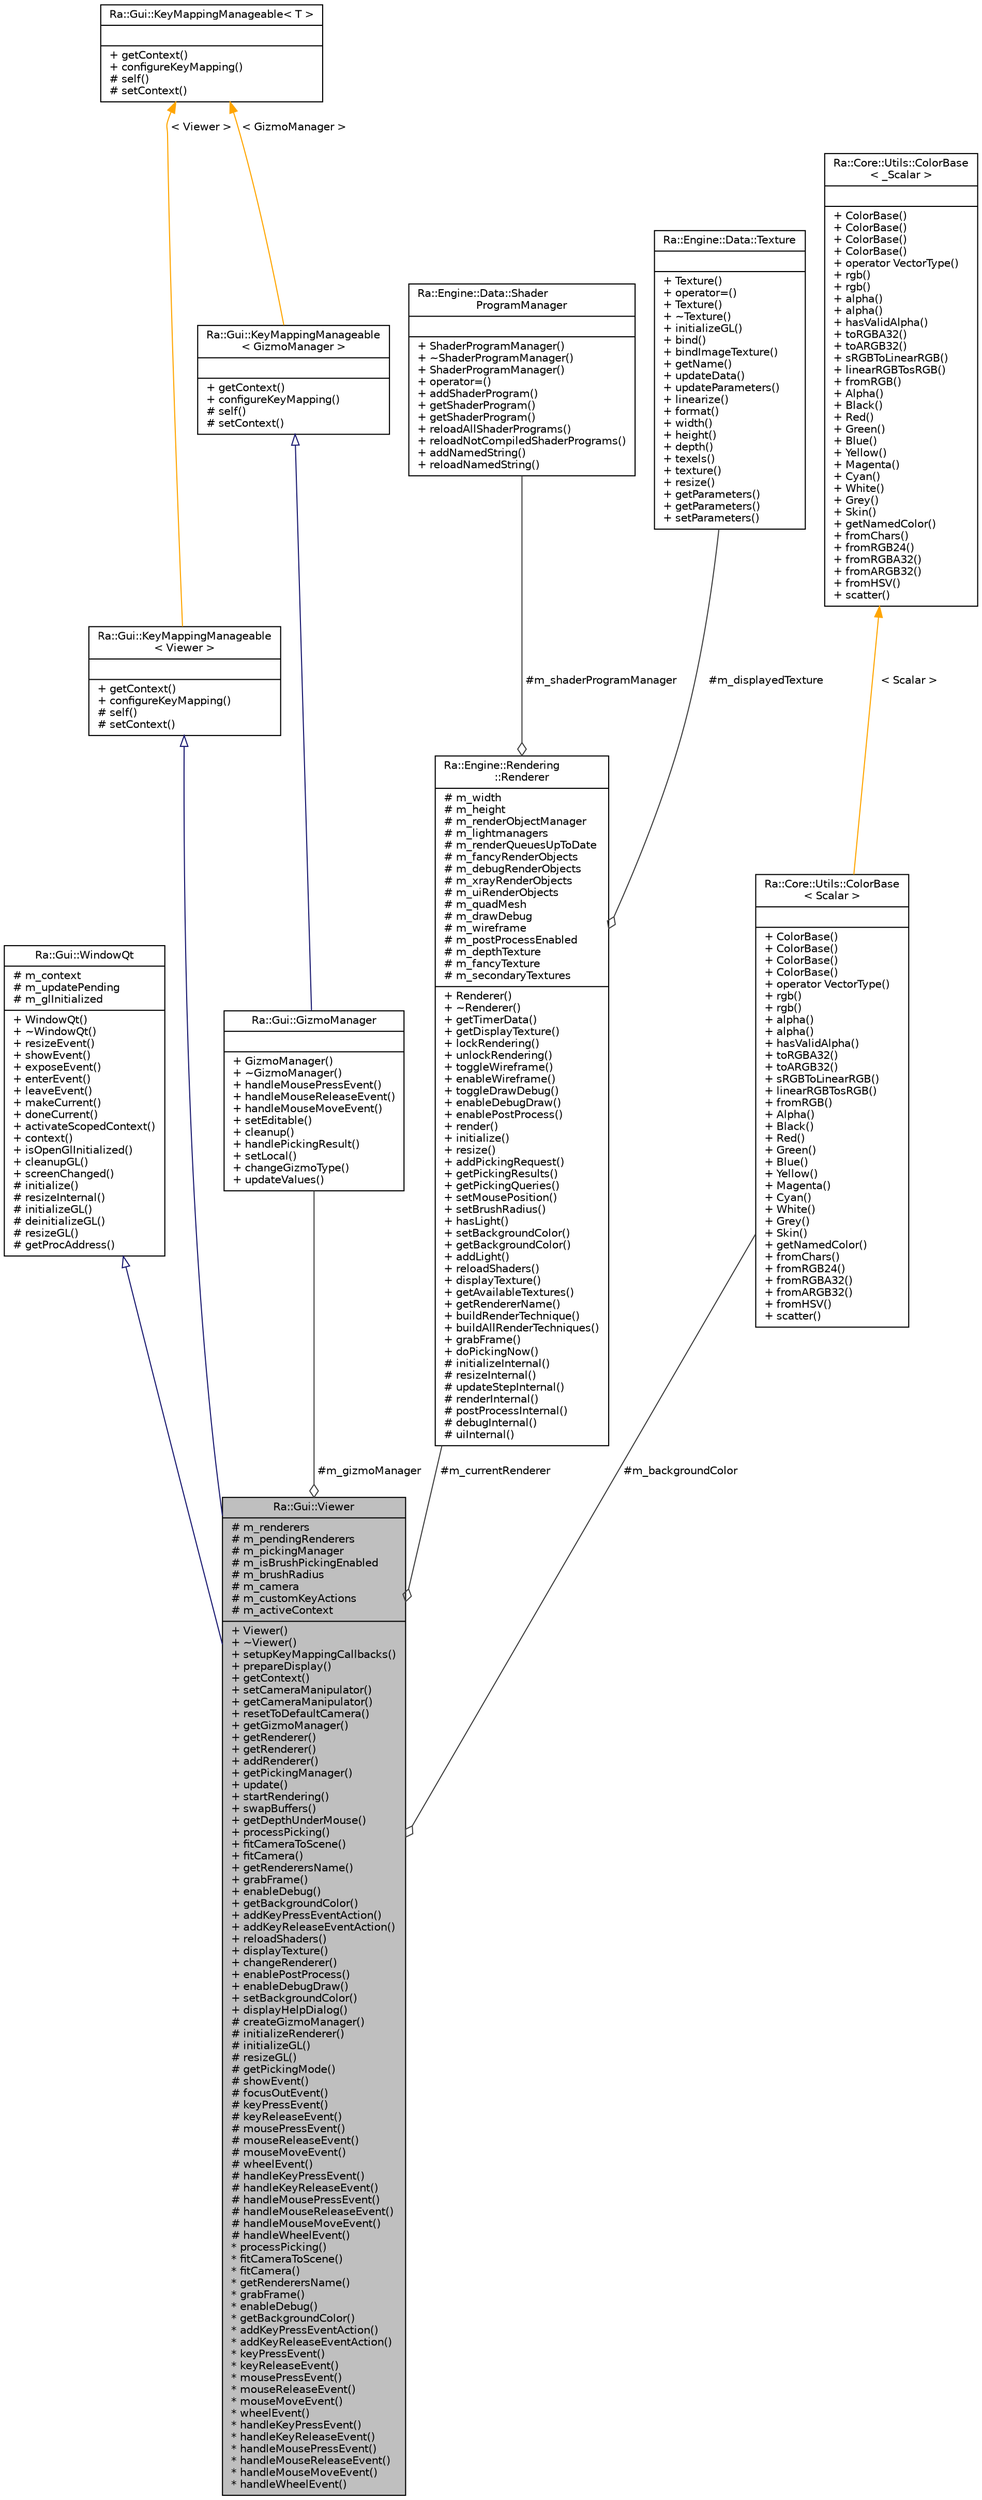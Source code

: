 digraph "Ra::Gui::Viewer"
{
 // INTERACTIVE_SVG=YES
 // LATEX_PDF_SIZE
  edge [fontname="Helvetica",fontsize="10",labelfontname="Helvetica",labelfontsize="10"];
  node [fontname="Helvetica",fontsize="10",shape=record];
  Node1 [label="{Ra::Gui::Viewer\n|# m_renderers\l# m_pendingRenderers\l# m_pickingManager\l# m_isBrushPickingEnabled\l# m_brushRadius\l# m_camera\l# m_customKeyActions\l# m_activeContext\l|+ Viewer()\l+ ~Viewer()\l+ setupKeyMappingCallbacks()\l+ prepareDisplay()\l+ getContext()\l+ setCameraManipulator()\l+ getCameraManipulator()\l+ resetToDefaultCamera()\l+ getGizmoManager()\l+ getRenderer()\l+ getRenderer()\l+ addRenderer()\l+ getPickingManager()\l+ update()\l+ startRendering()\l+ swapBuffers()\l+ getDepthUnderMouse()\l+ processPicking()\l+ fitCameraToScene()\l+ fitCamera()\l+ getRenderersName()\l+ grabFrame()\l+ enableDebug()\l+ getBackgroundColor()\l+ addKeyPressEventAction()\l+ addKeyReleaseEventAction()\l+ reloadShaders()\l+ displayTexture()\l+ changeRenderer()\l+ enablePostProcess()\l+ enableDebugDraw()\l+ setBackgroundColor()\l+ displayHelpDialog()\l# createGizmoManager()\l# initializeRenderer()\l# initializeGL()\l# resizeGL()\l# getPickingMode()\l# showEvent()\l# focusOutEvent()\l# keyPressEvent()\l# keyReleaseEvent()\l# mousePressEvent()\l# mouseReleaseEvent()\l# mouseMoveEvent()\l# wheelEvent()\l# handleKeyPressEvent()\l# handleKeyReleaseEvent()\l# handleMousePressEvent()\l# handleMouseReleaseEvent()\l# handleMouseMoveEvent()\l# handleWheelEvent()\l* processPicking()\l* fitCameraToScene()\l* fitCamera()\l* getRenderersName()\l* grabFrame()\l* enableDebug()\l* getBackgroundColor()\l* addKeyPressEventAction()\l* addKeyReleaseEventAction()\l* keyPressEvent()\l* keyReleaseEvent()\l* mousePressEvent()\l* mouseReleaseEvent()\l* mouseMoveEvent()\l* wheelEvent()\l* handleKeyPressEvent()\l* handleKeyReleaseEvent()\l* handleMousePressEvent()\l* handleMouseReleaseEvent()\l* handleMouseMoveEvent()\l* handleWheelEvent()\l}",height=0.2,width=0.4,color="black", fillcolor="grey75", style="filled", fontcolor="black",tooltip=" "];
  Node2 -> Node1 [dir="back",color="midnightblue",fontsize="10",style="solid",arrowtail="onormal",fontname="Helvetica"];
  Node2 [label="{Ra::Gui::WindowQt\n|# m_context\l# m_updatePending\l# m_glInitialized\l|+ WindowQt()\l+ ~WindowQt()\l+ resizeEvent()\l+ showEvent()\l+ exposeEvent()\l+ enterEvent()\l+ leaveEvent()\l+ makeCurrent()\l+ doneCurrent()\l+ activateScopedContext()\l+ context()\l+ isOpenGlInitialized()\l+ cleanupGL()\l+ screenChanged()\l# initialize()\l# resizeInternal()\l# initializeGL()\l# deinitializeGL()\l# resizeGL()\l# getProcAddress()\l}",height=0.2,width=0.4,color="black", fillcolor="white", style="filled",URL="$classRa_1_1Gui_1_1WindowQt.html",tooltip="Base class for OpenGL widgets, compatble with Qt and globjects/glbindings."];
  Node3 -> Node1 [dir="back",color="midnightblue",fontsize="10",style="solid",arrowtail="onormal",fontname="Helvetica"];
  Node3 [label="{Ra::Gui::KeyMappingManageable\l\< Viewer \>\n||+ getContext()\l+ configureKeyMapping()\l# self()\l# setContext()\l}",height=0.2,width=0.4,color="black", fillcolor="white", style="filled",URL="$classRa_1_1Gui_1_1KeyMappingManageable.html",tooltip=" "];
  Node4 -> Node3 [dir="back",color="orange",fontsize="10",style="solid",label=" \< Viewer \>" ,fontname="Helvetica"];
  Node4 [label="{Ra::Gui::KeyMappingManageable\< T \>\n||+ getContext()\l+ configureKeyMapping()\l# self()\l# setContext()\l}",height=0.2,width=0.4,color="black", fillcolor="white", style="filled",URL="$classRa_1_1Gui_1_1KeyMappingManageable.html",tooltip=" "];
  Node5 -> Node1 [color="grey25",fontsize="10",style="solid",label=" #m_currentRenderer" ,arrowhead="odiamond",fontname="Helvetica"];
  Node5 [label="{Ra::Engine::Rendering\l::Renderer\n|# m_width\l# m_height\l# m_renderObjectManager\l# m_lightmanagers\l# m_renderQueuesUpToDate\l# m_fancyRenderObjects\l# m_debugRenderObjects\l# m_xrayRenderObjects\l# m_uiRenderObjects\l# m_quadMesh\l# m_drawDebug\l# m_wireframe\l# m_postProcessEnabled\l# m_depthTexture\l# m_fancyTexture\l# m_secondaryTextures\l|+ Renderer()\l+ ~Renderer()\l+ getTimerData()\l+ getDisplayTexture()\l+ lockRendering()\l+ unlockRendering()\l+ toggleWireframe()\l+ enableWireframe()\l+ toggleDrawDebug()\l+ enableDebugDraw()\l+ enablePostProcess()\l+ render()\l+ initialize()\l+ resize()\l+ addPickingRequest()\l+ getPickingResults()\l+ getPickingQueries()\l+ setMousePosition()\l+ setBrushRadius()\l+ hasLight()\l+ setBackgroundColor()\l+ getBackgroundColor()\l+ addLight()\l+ reloadShaders()\l+ displayTexture()\l+ getAvailableTextures()\l+ getRendererName()\l+ buildRenderTechnique()\l+ buildAllRenderTechniques()\l+ grabFrame()\l+ doPickingNow()\l# initializeInternal()\l# resizeInternal()\l# updateStepInternal()\l# renderInternal()\l# postProcessInternal()\l# debugInternal()\l# uiInternal()\l}",height=0.2,width=0.4,color="black", fillcolor="white", style="filled",URL="$classRa_1_1Engine_1_1Rendering_1_1Renderer.html",tooltip=" "];
  Node6 -> Node5 [color="grey25",fontsize="10",style="solid",label=" #m_shaderProgramManager" ,arrowhead="odiamond",fontname="Helvetica"];
  Node6 [label="{Ra::Engine::Data::Shader\lProgramManager\n||+ ShaderProgramManager()\l+ ~ShaderProgramManager()\l+ ShaderProgramManager()\l+ operator=()\l+ addShaderProgram()\l+ getShaderProgram()\l+ getShaderProgram()\l+ reloadAllShaderPrograms()\l+ reloadNotCompiledShaderPrograms()\l+ addNamedString()\l+ reloadNamedString()\l}",height=0.2,width=0.4,color="black", fillcolor="white", style="filled",URL="$classRa_1_1Engine_1_1Data_1_1ShaderProgramManager.html",tooltip=" "];
  Node7 -> Node5 [color="grey25",fontsize="10",style="solid",label=" #m_displayedTexture" ,arrowhead="odiamond",fontname="Helvetica"];
  Node7 [label="{Ra::Engine::Data::Texture\n||+ Texture()\l+ operator=()\l+ Texture()\l+ ~Texture()\l+ initializeGL()\l+ bind()\l+ bindImageTexture()\l+ getName()\l+ updateData()\l+ updateParameters()\l+ linearize()\l+ format()\l+ width()\l+ height()\l+ depth()\l+ texels()\l+ texture()\l+ resize()\l+ getParameters()\l+ getParameters()\l+ setParameters()\l}",height=0.2,width=0.4,color="black", fillcolor="white", style="filled",URL="$classRa_1_1Engine_1_1Data_1_1Texture.html",tooltip=" "];
  Node8 -> Node1 [color="grey25",fontsize="10",style="solid",label=" #m_gizmoManager" ,arrowhead="odiamond",fontname="Helvetica"];
  Node8 [label="{Ra::Gui::GizmoManager\n||+ GizmoManager()\l+ ~GizmoManager()\l+ handleMousePressEvent()\l+ handleMouseReleaseEvent()\l+ handleMouseMoveEvent()\l+ setEditable()\l+ cleanup()\l+ handlePickingResult()\l+ setLocal()\l+ changeGizmoType()\l+ updateValues()\l}",height=0.2,width=0.4,color="black", fillcolor="white", style="filled",URL="$classRa_1_1Gui_1_1GizmoManager.html",tooltip=" "];
  Node9 -> Node8 [dir="back",color="midnightblue",fontsize="10",style="solid",arrowtail="onormal",fontname="Helvetica"];
  Node9 [label="{Ra::Gui::KeyMappingManageable\l\< GizmoManager \>\n||+ getContext()\l+ configureKeyMapping()\l# self()\l# setContext()\l}",height=0.2,width=0.4,color="black", fillcolor="white", style="filled",URL="$classRa_1_1Gui_1_1KeyMappingManageable.html",tooltip=" "];
  Node4 -> Node9 [dir="back",color="orange",fontsize="10",style="solid",label=" \< GizmoManager \>" ,fontname="Helvetica"];
  Node10 -> Node1 [color="grey25",fontsize="10",style="solid",label=" #m_backgroundColor" ,arrowhead="odiamond",fontname="Helvetica"];
  Node10 [label="{Ra::Core::Utils::ColorBase\l\< Scalar \>\n||+ ColorBase()\l+ ColorBase()\l+ ColorBase()\l+ ColorBase()\l+ operator VectorType()\l+ rgb()\l+ rgb()\l+ alpha()\l+ alpha()\l+ hasValidAlpha()\l+ toRGBA32()\l+ toARGB32()\l+ sRGBToLinearRGB()\l+ linearRGBTosRGB()\l+ fromRGB()\l+ Alpha()\l+ Black()\l+ Red()\l+ Green()\l+ Blue()\l+ Yellow()\l+ Magenta()\l+ Cyan()\l+ White()\l+ Grey()\l+ Skin()\l+ getNamedColor()\l+ fromChars()\l+ fromRGB24()\l+ fromRGBA32()\l+ fromARGB32()\l+ fromHSV()\l+ scatter()\l}",height=0.2,width=0.4,color="black", fillcolor="white", style="filled",URL="$classRa_1_1Core_1_1Utils_1_1ColorBase.html",tooltip=" "];
  Node11 -> Node10 [dir="back",color="orange",fontsize="10",style="solid",label=" \< Scalar \>" ,fontname="Helvetica"];
  Node11 [label="{Ra::Core::Utils::ColorBase\l\< _Scalar \>\n||+ ColorBase()\l+ ColorBase()\l+ ColorBase()\l+ ColorBase()\l+ operator VectorType()\l+ rgb()\l+ rgb()\l+ alpha()\l+ alpha()\l+ hasValidAlpha()\l+ toRGBA32()\l+ toARGB32()\l+ sRGBToLinearRGB()\l+ linearRGBTosRGB()\l+ fromRGB()\l+ Alpha()\l+ Black()\l+ Red()\l+ Green()\l+ Blue()\l+ Yellow()\l+ Magenta()\l+ Cyan()\l+ White()\l+ Grey()\l+ Skin()\l+ getNamedColor()\l+ fromChars()\l+ fromRGB24()\l+ fromRGBA32()\l+ fromARGB32()\l+ fromHSV()\l+ scatter()\l}",height=0.2,width=0.4,color="black", fillcolor="white", style="filled",URL="$classRa_1_1Core_1_1Utils_1_1ColorBase.html",tooltip=" "];
}
